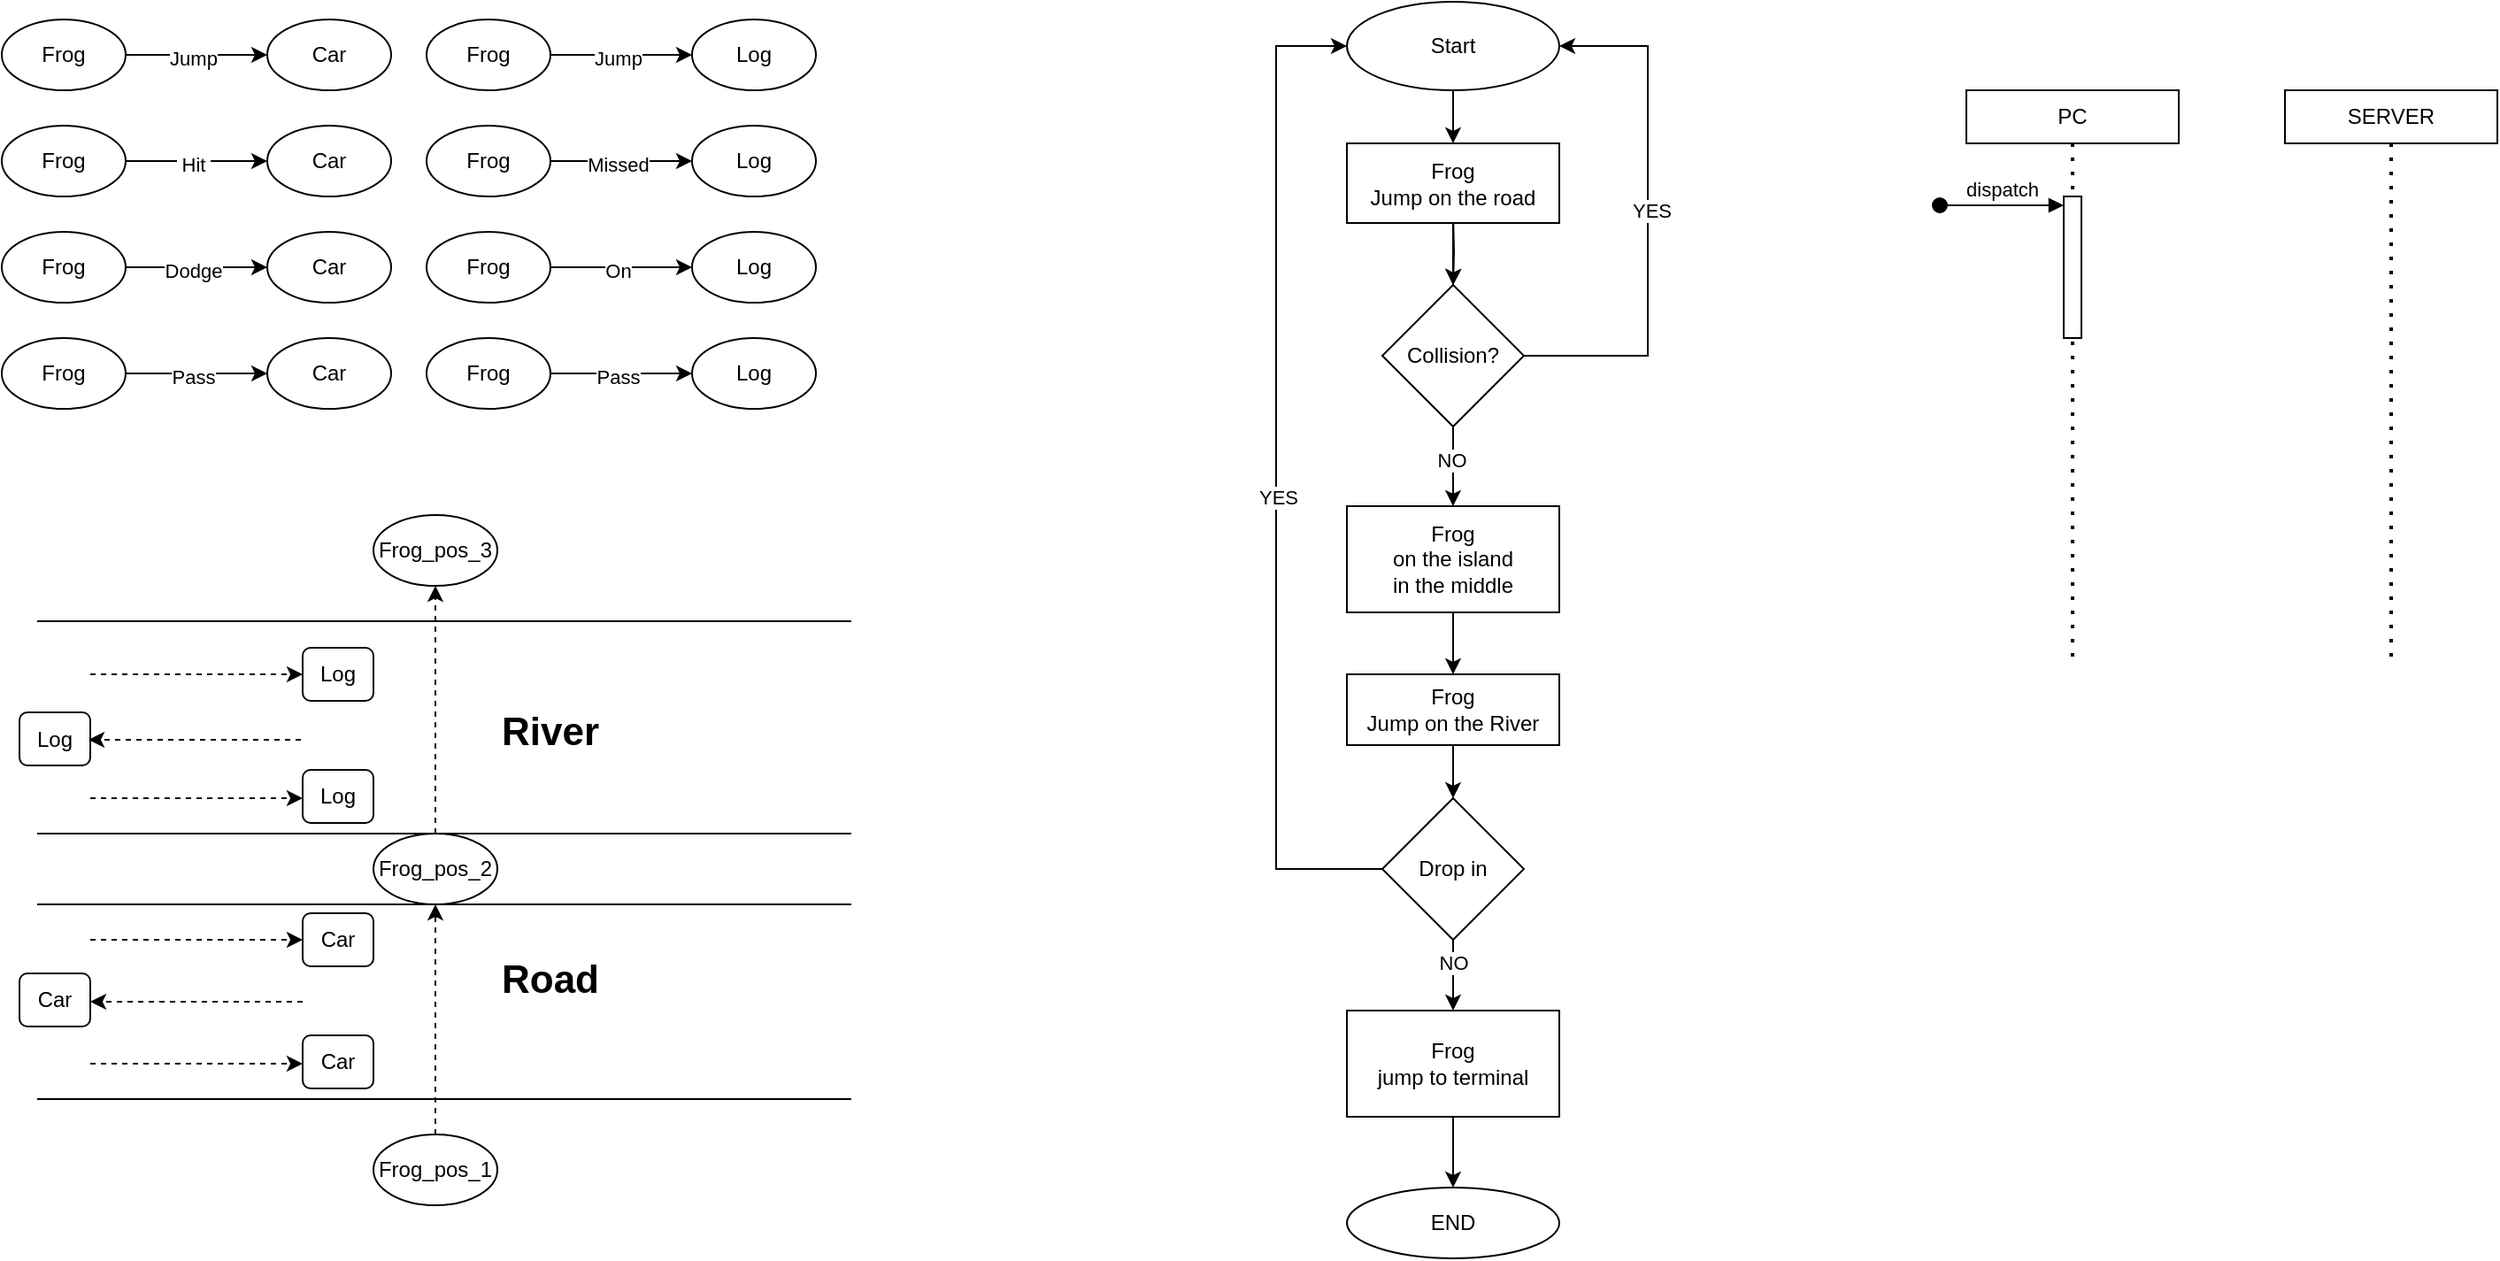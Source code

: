 <mxfile version="24.7.17">
  <diagram name="第 1 页" id="io0HOrqkYFZXPLQsihOl">
    <mxGraphModel dx="588" dy="374" grid="1" gridSize="10" guides="1" tooltips="1" connect="1" arrows="1" fold="1" page="1" pageScale="1" pageWidth="827" pageHeight="1169" math="0" shadow="0">
      <root>
        <mxCell id="0" />
        <mxCell id="1" parent="0" />
        <mxCell id="GDYXegiOR_JLX_0Pubc4-1" value="Frog" style="ellipse;whiteSpace=wrap;html=1;" parent="1" vertex="1">
          <mxGeometry x="150" y="100" width="70" height="40" as="geometry" />
        </mxCell>
        <mxCell id="GDYXegiOR_JLX_0Pubc4-3" value="Car" style="ellipse;whiteSpace=wrap;html=1;" parent="1" vertex="1">
          <mxGeometry x="300" y="100" width="70" height="40" as="geometry" />
        </mxCell>
        <mxCell id="GDYXegiOR_JLX_0Pubc4-4" value="" style="endArrow=classic;html=1;rounded=0;exitX=1;exitY=0.5;exitDx=0;exitDy=0;entryX=0;entryY=0.5;entryDx=0;entryDy=0;" parent="1" source="GDYXegiOR_JLX_0Pubc4-1" target="GDYXegiOR_JLX_0Pubc4-3" edge="1">
          <mxGeometry width="50" height="50" relative="1" as="geometry">
            <mxPoint x="340" y="270" as="sourcePoint" />
            <mxPoint x="390" y="220" as="targetPoint" />
          </mxGeometry>
        </mxCell>
        <mxCell id="GDYXegiOR_JLX_0Pubc4-5" value="&amp;nbsp;Hit&amp;nbsp;" style="edgeLabel;html=1;align=center;verticalAlign=middle;resizable=0;points=[];" parent="GDYXegiOR_JLX_0Pubc4-4" vertex="1" connectable="0">
          <mxGeometry x="-0.05" y="-2" relative="1" as="geometry">
            <mxPoint as="offset" />
          </mxGeometry>
        </mxCell>
        <mxCell id="GDYXegiOR_JLX_0Pubc4-8" value="Frog" style="ellipse;whiteSpace=wrap;html=1;" parent="1" vertex="1">
          <mxGeometry x="150" y="160" width="70" height="40" as="geometry" />
        </mxCell>
        <mxCell id="GDYXegiOR_JLX_0Pubc4-9" value="Car" style="ellipse;whiteSpace=wrap;html=1;" parent="1" vertex="1">
          <mxGeometry x="300" y="160" width="70" height="40" as="geometry" />
        </mxCell>
        <mxCell id="GDYXegiOR_JLX_0Pubc4-10" value="" style="endArrow=classic;html=1;rounded=0;exitX=1;exitY=0.5;exitDx=0;exitDy=0;entryX=0;entryY=0.5;entryDx=0;entryDy=0;" parent="1" source="GDYXegiOR_JLX_0Pubc4-8" target="GDYXegiOR_JLX_0Pubc4-9" edge="1">
          <mxGeometry width="50" height="50" relative="1" as="geometry">
            <mxPoint x="340" y="330" as="sourcePoint" />
            <mxPoint x="390" y="280" as="targetPoint" />
          </mxGeometry>
        </mxCell>
        <mxCell id="GDYXegiOR_JLX_0Pubc4-11" value="Dodge" style="edgeLabel;html=1;align=center;verticalAlign=middle;resizable=0;points=[];" parent="GDYXegiOR_JLX_0Pubc4-10" vertex="1" connectable="0">
          <mxGeometry x="-0.05" y="-2" relative="1" as="geometry">
            <mxPoint as="offset" />
          </mxGeometry>
        </mxCell>
        <mxCell id="GDYXegiOR_JLX_0Pubc4-12" value="Frog" style="ellipse;whiteSpace=wrap;html=1;" parent="1" vertex="1">
          <mxGeometry x="150" y="40" width="70" height="40" as="geometry" />
        </mxCell>
        <mxCell id="GDYXegiOR_JLX_0Pubc4-13" value="Car" style="ellipse;whiteSpace=wrap;html=1;" parent="1" vertex="1">
          <mxGeometry x="300" y="40" width="70" height="40" as="geometry" />
        </mxCell>
        <mxCell id="GDYXegiOR_JLX_0Pubc4-14" value="" style="endArrow=classic;html=1;rounded=0;exitX=1;exitY=0.5;exitDx=0;exitDy=0;entryX=0;entryY=0.5;entryDx=0;entryDy=0;" parent="1" source="GDYXegiOR_JLX_0Pubc4-12" target="GDYXegiOR_JLX_0Pubc4-13" edge="1">
          <mxGeometry width="50" height="50" relative="1" as="geometry">
            <mxPoint x="340" y="210" as="sourcePoint" />
            <mxPoint x="390" y="160" as="targetPoint" />
          </mxGeometry>
        </mxCell>
        <mxCell id="GDYXegiOR_JLX_0Pubc4-15" value="Jump" style="edgeLabel;html=1;align=center;verticalAlign=middle;resizable=0;points=[];" parent="GDYXegiOR_JLX_0Pubc4-14" vertex="1" connectable="0">
          <mxGeometry x="-0.05" y="-2" relative="1" as="geometry">
            <mxPoint as="offset" />
          </mxGeometry>
        </mxCell>
        <mxCell id="GDYXegiOR_JLX_0Pubc4-16" value="Frog" style="ellipse;whiteSpace=wrap;html=1;" parent="1" vertex="1">
          <mxGeometry x="150" y="220" width="70" height="40" as="geometry" />
        </mxCell>
        <mxCell id="GDYXegiOR_JLX_0Pubc4-17" value="Car" style="ellipse;whiteSpace=wrap;html=1;" parent="1" vertex="1">
          <mxGeometry x="300" y="220" width="70" height="40" as="geometry" />
        </mxCell>
        <mxCell id="GDYXegiOR_JLX_0Pubc4-18" value="" style="endArrow=classic;html=1;rounded=0;exitX=1;exitY=0.5;exitDx=0;exitDy=0;entryX=0;entryY=0.5;entryDx=0;entryDy=0;" parent="1" source="GDYXegiOR_JLX_0Pubc4-16" target="GDYXegiOR_JLX_0Pubc4-17" edge="1">
          <mxGeometry width="50" height="50" relative="1" as="geometry">
            <mxPoint x="340" y="390" as="sourcePoint" />
            <mxPoint x="390" y="340" as="targetPoint" />
          </mxGeometry>
        </mxCell>
        <mxCell id="GDYXegiOR_JLX_0Pubc4-19" value="Pass" style="edgeLabel;html=1;align=center;verticalAlign=middle;resizable=0;points=[];" parent="GDYXegiOR_JLX_0Pubc4-18" vertex="1" connectable="0">
          <mxGeometry x="-0.05" y="-2" relative="1" as="geometry">
            <mxPoint as="offset" />
          </mxGeometry>
        </mxCell>
        <mxCell id="GDYXegiOR_JLX_0Pubc4-20" value="Frog" style="ellipse;whiteSpace=wrap;html=1;" parent="1" vertex="1">
          <mxGeometry x="390" y="40" width="70" height="40" as="geometry" />
        </mxCell>
        <mxCell id="GDYXegiOR_JLX_0Pubc4-21" value="Log" style="ellipse;whiteSpace=wrap;html=1;" parent="1" vertex="1">
          <mxGeometry x="540" y="40" width="70" height="40" as="geometry" />
        </mxCell>
        <mxCell id="GDYXegiOR_JLX_0Pubc4-22" value="" style="endArrow=classic;html=1;rounded=0;exitX=1;exitY=0.5;exitDx=0;exitDy=0;entryX=0;entryY=0.5;entryDx=0;entryDy=0;" parent="1" source="GDYXegiOR_JLX_0Pubc4-20" target="GDYXegiOR_JLX_0Pubc4-21" edge="1">
          <mxGeometry width="50" height="50" relative="1" as="geometry">
            <mxPoint x="580" y="210" as="sourcePoint" />
            <mxPoint x="630" y="160" as="targetPoint" />
          </mxGeometry>
        </mxCell>
        <mxCell id="GDYXegiOR_JLX_0Pubc4-23" value="Jump" style="edgeLabel;html=1;align=center;verticalAlign=middle;resizable=0;points=[];" parent="GDYXegiOR_JLX_0Pubc4-22" vertex="1" connectable="0">
          <mxGeometry x="-0.05" y="-2" relative="1" as="geometry">
            <mxPoint as="offset" />
          </mxGeometry>
        </mxCell>
        <mxCell id="GDYXegiOR_JLX_0Pubc4-24" value="Frog" style="ellipse;whiteSpace=wrap;html=1;" parent="1" vertex="1">
          <mxGeometry x="390" y="100" width="70" height="40" as="geometry" />
        </mxCell>
        <mxCell id="GDYXegiOR_JLX_0Pubc4-25" value="Log" style="ellipse;whiteSpace=wrap;html=1;" parent="1" vertex="1">
          <mxGeometry x="540" y="100" width="70" height="40" as="geometry" />
        </mxCell>
        <mxCell id="GDYXegiOR_JLX_0Pubc4-26" value="" style="endArrow=classic;html=1;rounded=0;exitX=1;exitY=0.5;exitDx=0;exitDy=0;entryX=0;entryY=0.5;entryDx=0;entryDy=0;" parent="1" source="GDYXegiOR_JLX_0Pubc4-24" target="GDYXegiOR_JLX_0Pubc4-25" edge="1">
          <mxGeometry width="50" height="50" relative="1" as="geometry">
            <mxPoint x="580" y="270" as="sourcePoint" />
            <mxPoint x="630" y="220" as="targetPoint" />
          </mxGeometry>
        </mxCell>
        <mxCell id="GDYXegiOR_JLX_0Pubc4-27" value="Missed" style="edgeLabel;html=1;align=center;verticalAlign=middle;resizable=0;points=[];" parent="GDYXegiOR_JLX_0Pubc4-26" vertex="1" connectable="0">
          <mxGeometry x="-0.05" y="-2" relative="1" as="geometry">
            <mxPoint as="offset" />
          </mxGeometry>
        </mxCell>
        <mxCell id="GDYXegiOR_JLX_0Pubc4-28" value="Frog" style="ellipse;whiteSpace=wrap;html=1;" parent="1" vertex="1">
          <mxGeometry x="390" y="160" width="70" height="40" as="geometry" />
        </mxCell>
        <mxCell id="GDYXegiOR_JLX_0Pubc4-29" value="Log" style="ellipse;whiteSpace=wrap;html=1;" parent="1" vertex="1">
          <mxGeometry x="540" y="160" width="70" height="40" as="geometry" />
        </mxCell>
        <mxCell id="GDYXegiOR_JLX_0Pubc4-30" value="" style="endArrow=classic;html=1;rounded=0;exitX=1;exitY=0.5;exitDx=0;exitDy=0;entryX=0;entryY=0.5;entryDx=0;entryDy=0;" parent="1" source="GDYXegiOR_JLX_0Pubc4-28" target="GDYXegiOR_JLX_0Pubc4-29" edge="1">
          <mxGeometry width="50" height="50" relative="1" as="geometry">
            <mxPoint x="580" y="330" as="sourcePoint" />
            <mxPoint x="630" y="280" as="targetPoint" />
          </mxGeometry>
        </mxCell>
        <mxCell id="GDYXegiOR_JLX_0Pubc4-31" value="On" style="edgeLabel;html=1;align=center;verticalAlign=middle;resizable=0;points=[];" parent="GDYXegiOR_JLX_0Pubc4-30" vertex="1" connectable="0">
          <mxGeometry x="-0.05" y="-2" relative="1" as="geometry">
            <mxPoint as="offset" />
          </mxGeometry>
        </mxCell>
        <mxCell id="GDYXegiOR_JLX_0Pubc4-32" value="Frog" style="ellipse;whiteSpace=wrap;html=1;" parent="1" vertex="1">
          <mxGeometry x="390" y="220" width="70" height="40" as="geometry" />
        </mxCell>
        <mxCell id="GDYXegiOR_JLX_0Pubc4-33" value="Log" style="ellipse;whiteSpace=wrap;html=1;" parent="1" vertex="1">
          <mxGeometry x="540" y="220" width="70" height="40" as="geometry" />
        </mxCell>
        <mxCell id="GDYXegiOR_JLX_0Pubc4-34" value="" style="endArrow=classic;html=1;rounded=0;exitX=1;exitY=0.5;exitDx=0;exitDy=0;entryX=0;entryY=0.5;entryDx=0;entryDy=0;" parent="1" source="GDYXegiOR_JLX_0Pubc4-32" target="GDYXegiOR_JLX_0Pubc4-33" edge="1">
          <mxGeometry width="50" height="50" relative="1" as="geometry">
            <mxPoint x="580" y="390" as="sourcePoint" />
            <mxPoint x="630" y="340" as="targetPoint" />
          </mxGeometry>
        </mxCell>
        <mxCell id="GDYXegiOR_JLX_0Pubc4-35" value="Pass" style="edgeLabel;html=1;align=center;verticalAlign=middle;resizable=0;points=[];" parent="GDYXegiOR_JLX_0Pubc4-34" vertex="1" connectable="0">
          <mxGeometry x="-0.05" y="-2" relative="1" as="geometry">
            <mxPoint as="offset" />
          </mxGeometry>
        </mxCell>
        <mxCell id="GDYXegiOR_JLX_0Pubc4-36" value="" style="endArrow=none;html=1;rounded=0;" parent="1" edge="1">
          <mxGeometry width="50" height="50" relative="1" as="geometry">
            <mxPoint x="170" y="500" as="sourcePoint" />
            <mxPoint x="630" y="500" as="targetPoint" />
          </mxGeometry>
        </mxCell>
        <mxCell id="GDYXegiOR_JLX_0Pubc4-37" value="" style="endArrow=none;html=1;rounded=0;" parent="1" edge="1">
          <mxGeometry width="50" height="50" relative="1" as="geometry">
            <mxPoint x="170" y="380" as="sourcePoint" />
            <mxPoint x="630" y="380" as="targetPoint" />
          </mxGeometry>
        </mxCell>
        <mxCell id="GDYXegiOR_JLX_0Pubc4-38" value="" style="endArrow=none;html=1;rounded=0;" parent="1" edge="1">
          <mxGeometry width="50" height="50" relative="1" as="geometry">
            <mxPoint x="170" y="540" as="sourcePoint" />
            <mxPoint x="630" y="540" as="targetPoint" />
          </mxGeometry>
        </mxCell>
        <mxCell id="GDYXegiOR_JLX_0Pubc4-39" value="" style="endArrow=none;html=1;rounded=0;" parent="1" edge="1">
          <mxGeometry width="50" height="50" relative="1" as="geometry">
            <mxPoint x="170" y="650" as="sourcePoint" />
            <mxPoint x="630" y="650" as="targetPoint" />
          </mxGeometry>
        </mxCell>
        <mxCell id="GDYXegiOR_JLX_0Pubc4-41" value="Frog_pos_1" style="ellipse;whiteSpace=wrap;html=1;" parent="1" vertex="1">
          <mxGeometry x="360" y="670" width="70" height="40" as="geometry" />
        </mxCell>
        <mxCell id="GDYXegiOR_JLX_0Pubc4-42" value="Frog_pos_3" style="ellipse;whiteSpace=wrap;html=1;" parent="1" vertex="1">
          <mxGeometry x="360" y="320" width="70" height="40" as="geometry" />
        </mxCell>
        <mxCell id="GDYXegiOR_JLX_0Pubc4-43" value="Frog_pos_2" style="ellipse;whiteSpace=wrap;html=1;" parent="1" vertex="1">
          <mxGeometry x="360" y="500" width="70" height="40" as="geometry" />
        </mxCell>
        <mxCell id="GDYXegiOR_JLX_0Pubc4-45" value="" style="endArrow=classic;html=1;rounded=0;exitX=0.5;exitY=0;exitDx=0;exitDy=0;entryX=0.5;entryY=1;entryDx=0;entryDy=0;dashed=1;" parent="1" source="GDYXegiOR_JLX_0Pubc4-41" target="GDYXegiOR_JLX_0Pubc4-43" edge="1">
          <mxGeometry width="50" height="50" relative="1" as="geometry">
            <mxPoint x="350" y="620" as="sourcePoint" />
            <mxPoint x="400" y="540" as="targetPoint" />
          </mxGeometry>
        </mxCell>
        <mxCell id="GDYXegiOR_JLX_0Pubc4-46" value="" style="endArrow=classic;html=1;rounded=0;exitX=0.5;exitY=0;exitDx=0;exitDy=0;entryX=0.5;entryY=1;entryDx=0;entryDy=0;dashed=1;" parent="1" source="GDYXegiOR_JLX_0Pubc4-43" target="GDYXegiOR_JLX_0Pubc4-42" edge="1">
          <mxGeometry width="50" height="50" relative="1" as="geometry">
            <mxPoint x="405" y="680" as="sourcePoint" />
            <mxPoint x="405" y="550" as="targetPoint" />
          </mxGeometry>
        </mxCell>
        <mxCell id="GDYXegiOR_JLX_0Pubc4-47" value="Road" style="text;html=1;align=center;verticalAlign=middle;whiteSpace=wrap;rounded=0;fontSize=22;fontStyle=1" parent="1" vertex="1">
          <mxGeometry x="410" y="550" width="100" height="65" as="geometry" />
        </mxCell>
        <mxCell id="GDYXegiOR_JLX_0Pubc4-48" value="River" style="text;html=1;align=center;verticalAlign=middle;whiteSpace=wrap;rounded=0;fontSize=22;fontStyle=1" parent="1" vertex="1">
          <mxGeometry x="410" y="410" width="100" height="65" as="geometry" />
        </mxCell>
        <mxCell id="GDYXegiOR_JLX_0Pubc4-49" value="" style="endArrow=classic;html=1;rounded=0;dashed=1;" parent="1" edge="1">
          <mxGeometry width="50" height="50" relative="1" as="geometry">
            <mxPoint x="200" y="410" as="sourcePoint" />
            <mxPoint x="320" y="410" as="targetPoint" />
          </mxGeometry>
        </mxCell>
        <mxCell id="GDYXegiOR_JLX_0Pubc4-50" value="" style="endArrow=classic;html=1;rounded=0;dashed=1;" parent="1" edge="1">
          <mxGeometry width="50" height="50" relative="1" as="geometry">
            <mxPoint x="200" y="480" as="sourcePoint" />
            <mxPoint x="320" y="480" as="targetPoint" />
          </mxGeometry>
        </mxCell>
        <mxCell id="GDYXegiOR_JLX_0Pubc4-51" value="" style="endArrow=classic;html=1;rounded=0;dashed=1;" parent="1" edge="1">
          <mxGeometry width="50" height="50" relative="1" as="geometry">
            <mxPoint x="200" y="560" as="sourcePoint" />
            <mxPoint x="320" y="560" as="targetPoint" />
          </mxGeometry>
        </mxCell>
        <mxCell id="GDYXegiOR_JLX_0Pubc4-52" value="" style="endArrow=classic;html=1;rounded=0;dashed=1;" parent="1" edge="1">
          <mxGeometry width="50" height="50" relative="1" as="geometry">
            <mxPoint x="200" y="630" as="sourcePoint" />
            <mxPoint x="320" y="630" as="targetPoint" />
          </mxGeometry>
        </mxCell>
        <mxCell id="GDYXegiOR_JLX_0Pubc4-53" value="" style="endArrow=classic;html=1;rounded=0;dashed=1;" parent="1" edge="1">
          <mxGeometry width="50" height="50" relative="1" as="geometry">
            <mxPoint x="320" y="595" as="sourcePoint" />
            <mxPoint x="200" y="595" as="targetPoint" />
          </mxGeometry>
        </mxCell>
        <mxCell id="GDYXegiOR_JLX_0Pubc4-54" value="" style="endArrow=classic;html=1;rounded=0;dashed=1;" parent="1" edge="1">
          <mxGeometry width="50" height="50" relative="1" as="geometry">
            <mxPoint x="319" y="447" as="sourcePoint" />
            <mxPoint x="199" y="447" as="targetPoint" />
          </mxGeometry>
        </mxCell>
        <mxCell id="GDYXegiOR_JLX_0Pubc4-55" value="Log" style="rounded=1;whiteSpace=wrap;html=1;" parent="1" vertex="1">
          <mxGeometry x="320" y="395" width="40" height="30" as="geometry" />
        </mxCell>
        <mxCell id="GDYXegiOR_JLX_0Pubc4-57" value="Log" style="rounded=1;whiteSpace=wrap;html=1;" parent="1" vertex="1">
          <mxGeometry x="160" y="431.5" width="40" height="30" as="geometry" />
        </mxCell>
        <mxCell id="GDYXegiOR_JLX_0Pubc4-58" value="Log" style="rounded=1;whiteSpace=wrap;html=1;" parent="1" vertex="1">
          <mxGeometry x="320" y="464" width="40" height="30" as="geometry" />
        </mxCell>
        <mxCell id="GDYXegiOR_JLX_0Pubc4-59" value="Car" style="rounded=1;whiteSpace=wrap;html=1;" parent="1" vertex="1">
          <mxGeometry x="320" y="545" width="40" height="30" as="geometry" />
        </mxCell>
        <mxCell id="GDYXegiOR_JLX_0Pubc4-60" value="Car" style="rounded=1;whiteSpace=wrap;html=1;" parent="1" vertex="1">
          <mxGeometry x="320" y="614" width="40" height="30" as="geometry" />
        </mxCell>
        <mxCell id="GDYXegiOR_JLX_0Pubc4-61" value="Car" style="rounded=1;whiteSpace=wrap;html=1;" parent="1" vertex="1">
          <mxGeometry x="160" y="579" width="40" height="30" as="geometry" />
        </mxCell>
        <mxCell id="Ep-EczUcm3H-y43Pjqot-6" style="edgeStyle=orthogonalEdgeStyle;rounded=0;orthogonalLoop=1;jettySize=auto;html=1;exitX=0.5;exitY=1;exitDx=0;exitDy=0;entryX=0.5;entryY=0;entryDx=0;entryDy=0;" edge="1" parent="1" target="Ep-EczUcm3H-y43Pjqot-5">
          <mxGeometry relative="1" as="geometry">
            <mxPoint x="970" y="150" as="sourcePoint" />
          </mxGeometry>
        </mxCell>
        <mxCell id="Ep-EczUcm3H-y43Pjqot-11" style="edgeStyle=orthogonalEdgeStyle;rounded=0;orthogonalLoop=1;jettySize=auto;html=1;exitX=1;exitY=0.5;exitDx=0;exitDy=0;entryX=1;entryY=0.5;entryDx=0;entryDy=0;" edge="1" parent="1" source="Ep-EczUcm3H-y43Pjqot-5" target="Ep-EczUcm3H-y43Pjqot-7">
          <mxGeometry relative="1" as="geometry">
            <mxPoint x="1037" y="240" as="sourcePoint" />
            <mxPoint x="1057" y="65" as="targetPoint" />
            <Array as="points">
              <mxPoint x="1080" y="230" />
              <mxPoint x="1080" y="55" />
            </Array>
          </mxGeometry>
        </mxCell>
        <mxCell id="Ep-EczUcm3H-y43Pjqot-12" value="YES" style="edgeLabel;html=1;align=center;verticalAlign=middle;resizable=0;points=[];" vertex="1" connectable="0" parent="Ep-EczUcm3H-y43Pjqot-11">
          <mxGeometry x="0.031" y="-2" relative="1" as="geometry">
            <mxPoint as="offset" />
          </mxGeometry>
        </mxCell>
        <mxCell id="Ep-EczUcm3H-y43Pjqot-14" value="" style="edgeStyle=orthogonalEdgeStyle;rounded=0;orthogonalLoop=1;jettySize=auto;html=1;" edge="1" parent="1" source="Ep-EczUcm3H-y43Pjqot-5" target="Ep-EczUcm3H-y43Pjqot-13">
          <mxGeometry relative="1" as="geometry" />
        </mxCell>
        <mxCell id="Ep-EczUcm3H-y43Pjqot-15" value="NO" style="edgeLabel;html=1;align=center;verticalAlign=middle;resizable=0;points=[];" vertex="1" connectable="0" parent="Ep-EczUcm3H-y43Pjqot-14">
          <mxGeometry x="-0.156" y="-1" relative="1" as="geometry">
            <mxPoint as="offset" />
          </mxGeometry>
        </mxCell>
        <mxCell id="Ep-EczUcm3H-y43Pjqot-5" value="Collision?" style="rhombus;whiteSpace=wrap;html=1;" vertex="1" parent="1">
          <mxGeometry x="930" y="190" width="80" height="80" as="geometry" />
        </mxCell>
        <mxCell id="Ep-EczUcm3H-y43Pjqot-10" style="edgeStyle=orthogonalEdgeStyle;rounded=0;orthogonalLoop=1;jettySize=auto;html=1;exitX=0.5;exitY=1;exitDx=0;exitDy=0;entryX=0.5;entryY=0;entryDx=0;entryDy=0;" edge="1" parent="1" source="Ep-EczUcm3H-y43Pjqot-7" target="Ep-EczUcm3H-y43Pjqot-8">
          <mxGeometry relative="1" as="geometry" />
        </mxCell>
        <mxCell id="Ep-EczUcm3H-y43Pjqot-7" value="Start&lt;div&gt;&lt;/div&gt;" style="ellipse;whiteSpace=wrap;html=1;" vertex="1" parent="1">
          <mxGeometry x="910" y="30" width="120" height="50" as="geometry" />
        </mxCell>
        <mxCell id="Ep-EczUcm3H-y43Pjqot-9" value="" style="edgeStyle=orthogonalEdgeStyle;rounded=0;orthogonalLoop=1;jettySize=auto;html=1;exitX=0.5;exitY=1;exitDx=0;exitDy=0;" edge="1" parent="1" source="Ep-EczUcm3H-y43Pjqot-8" target="Ep-EczUcm3H-y43Pjqot-5">
          <mxGeometry relative="1" as="geometry" />
        </mxCell>
        <mxCell id="Ep-EczUcm3H-y43Pjqot-8" value="&lt;div&gt;Frog&lt;/div&gt;Jump on the road" style="rounded=0;whiteSpace=wrap;html=1;" vertex="1" parent="1">
          <mxGeometry x="910" y="110" width="120" height="45" as="geometry" />
        </mxCell>
        <mxCell id="Ep-EczUcm3H-y43Pjqot-17" style="edgeStyle=orthogonalEdgeStyle;rounded=0;orthogonalLoop=1;jettySize=auto;html=1;exitX=0.5;exitY=1;exitDx=0;exitDy=0;entryX=0.5;entryY=0;entryDx=0;entryDy=0;" edge="1" parent="1" source="Ep-EczUcm3H-y43Pjqot-13" target="Ep-EczUcm3H-y43Pjqot-16">
          <mxGeometry relative="1" as="geometry" />
        </mxCell>
        <mxCell id="Ep-EczUcm3H-y43Pjqot-13" value="Frog&lt;div&gt;on the island&lt;br&gt;in the middle&lt;/div&gt;" style="whiteSpace=wrap;html=1;" vertex="1" parent="1">
          <mxGeometry x="910" y="315" width="120" height="60" as="geometry" />
        </mxCell>
        <mxCell id="Ep-EczUcm3H-y43Pjqot-19" style="edgeStyle=orthogonalEdgeStyle;rounded=0;orthogonalLoop=1;jettySize=auto;html=1;exitX=0.5;exitY=1;exitDx=0;exitDy=0;entryX=0.5;entryY=0;entryDx=0;entryDy=0;" edge="1" parent="1" source="Ep-EczUcm3H-y43Pjqot-16" target="Ep-EczUcm3H-y43Pjqot-18">
          <mxGeometry relative="1" as="geometry" />
        </mxCell>
        <mxCell id="Ep-EczUcm3H-y43Pjqot-16" value="&lt;div&gt;Frog&lt;/div&gt;Jump on the River" style="rounded=0;whiteSpace=wrap;html=1;" vertex="1" parent="1">
          <mxGeometry x="910" y="410" width="120" height="40" as="geometry" />
        </mxCell>
        <mxCell id="Ep-EczUcm3H-y43Pjqot-22" style="edgeStyle=orthogonalEdgeStyle;rounded=0;orthogonalLoop=1;jettySize=auto;html=1;exitX=0.5;exitY=1;exitDx=0;exitDy=0;entryX=0.5;entryY=0;entryDx=0;entryDy=0;" edge="1" parent="1" source="Ep-EczUcm3H-y43Pjqot-18" target="Ep-EczUcm3H-y43Pjqot-20">
          <mxGeometry relative="1" as="geometry" />
        </mxCell>
        <mxCell id="Ep-EczUcm3H-y43Pjqot-24" value="NO" style="edgeLabel;html=1;align=center;verticalAlign=middle;resizable=0;points=[];" vertex="1" connectable="0" parent="Ep-EczUcm3H-y43Pjqot-22">
          <mxGeometry x="-0.35" relative="1" as="geometry">
            <mxPoint as="offset" />
          </mxGeometry>
        </mxCell>
        <mxCell id="Ep-EczUcm3H-y43Pjqot-25" style="edgeStyle=orthogonalEdgeStyle;rounded=0;orthogonalLoop=1;jettySize=auto;html=1;exitX=0;exitY=0.5;exitDx=0;exitDy=0;entryX=0;entryY=0.5;entryDx=0;entryDy=0;" edge="1" parent="1" source="Ep-EczUcm3H-y43Pjqot-18" target="Ep-EczUcm3H-y43Pjqot-7">
          <mxGeometry relative="1" as="geometry">
            <Array as="points">
              <mxPoint x="870" y="520" />
              <mxPoint x="870" y="55" />
            </Array>
          </mxGeometry>
        </mxCell>
        <mxCell id="Ep-EczUcm3H-y43Pjqot-26" value="YES" style="edgeLabel;html=1;align=center;verticalAlign=middle;resizable=0;points=[];" vertex="1" connectable="0" parent="Ep-EczUcm3H-y43Pjqot-25">
          <mxGeometry x="-0.044" y="-1" relative="1" as="geometry">
            <mxPoint as="offset" />
          </mxGeometry>
        </mxCell>
        <mxCell id="Ep-EczUcm3H-y43Pjqot-18" value="Drop in" style="rhombus;whiteSpace=wrap;html=1;" vertex="1" parent="1">
          <mxGeometry x="930" y="480" width="80" height="80" as="geometry" />
        </mxCell>
        <mxCell id="Ep-EczUcm3H-y43Pjqot-23" style="edgeStyle=orthogonalEdgeStyle;rounded=0;orthogonalLoop=1;jettySize=auto;html=1;exitX=0.5;exitY=1;exitDx=0;exitDy=0;entryX=0.5;entryY=0;entryDx=0;entryDy=0;" edge="1" parent="1" source="Ep-EczUcm3H-y43Pjqot-20" target="Ep-EczUcm3H-y43Pjqot-21">
          <mxGeometry relative="1" as="geometry" />
        </mxCell>
        <mxCell id="Ep-EczUcm3H-y43Pjqot-20" value="Frog&lt;div&gt;jump to terminal&lt;/div&gt;" style="rounded=0;whiteSpace=wrap;html=1;" vertex="1" parent="1">
          <mxGeometry x="910" y="600" width="120" height="60" as="geometry" />
        </mxCell>
        <mxCell id="Ep-EczUcm3H-y43Pjqot-21" value="END" style="ellipse;whiteSpace=wrap;html=1;" vertex="1" parent="1">
          <mxGeometry x="910" y="700" width="120" height="40" as="geometry" />
        </mxCell>
        <mxCell id="Ep-EczUcm3H-y43Pjqot-27" value="PC" style="rounded=0;whiteSpace=wrap;html=1;" vertex="1" parent="1">
          <mxGeometry x="1260" y="80" width="120" height="30" as="geometry" />
        </mxCell>
        <mxCell id="Ep-EczUcm3H-y43Pjqot-28" value="SERVER" style="rounded=0;whiteSpace=wrap;html=1;" vertex="1" parent="1">
          <mxGeometry x="1440" y="80" width="120" height="30" as="geometry" />
        </mxCell>
        <mxCell id="Ep-EczUcm3H-y43Pjqot-29" value="" style="endArrow=none;dashed=1;html=1;dashPattern=1 3;strokeWidth=2;rounded=0;entryX=0.5;entryY=1;entryDx=0;entryDy=0;" edge="1" parent="1" target="Ep-EczUcm3H-y43Pjqot-27">
          <mxGeometry width="50" height="50" relative="1" as="geometry">
            <mxPoint x="1320" y="400" as="sourcePoint" />
            <mxPoint x="1320" y="140" as="targetPoint" />
          </mxGeometry>
        </mxCell>
        <mxCell id="Ep-EczUcm3H-y43Pjqot-30" value="" style="endArrow=none;dashed=1;html=1;dashPattern=1 3;strokeWidth=2;rounded=0;entryX=0.5;entryY=1;entryDx=0;entryDy=0;" edge="1" parent="1" target="Ep-EczUcm3H-y43Pjqot-28">
          <mxGeometry width="50" height="50" relative="1" as="geometry">
            <mxPoint x="1500" y="400" as="sourcePoint" />
            <mxPoint x="1490" y="130" as="targetPoint" />
          </mxGeometry>
        </mxCell>
        <mxCell id="Ep-EczUcm3H-y43Pjqot-34" value="" style="html=1;points=[[0,0,0,0,5],[0,1,0,0,-5],[1,0,0,0,5],[1,1,0,0,-5]];perimeter=orthogonalPerimeter;outlineConnect=0;targetShapes=umlLifeline;portConstraint=eastwest;newEdgeStyle={&quot;curved&quot;:0,&quot;rounded&quot;:0};" vertex="1" parent="1">
          <mxGeometry x="1315" y="140" width="10" height="80" as="geometry" />
        </mxCell>
        <mxCell id="Ep-EczUcm3H-y43Pjqot-35" value="dispatch" style="html=1;verticalAlign=bottom;startArrow=oval;endArrow=block;startSize=8;curved=0;rounded=0;entryX=0;entryY=0;entryDx=0;entryDy=5;" edge="1" target="Ep-EczUcm3H-y43Pjqot-34" parent="1">
          <mxGeometry relative="1" as="geometry">
            <mxPoint x="1245" y="145" as="sourcePoint" />
          </mxGeometry>
        </mxCell>
      </root>
    </mxGraphModel>
  </diagram>
</mxfile>
